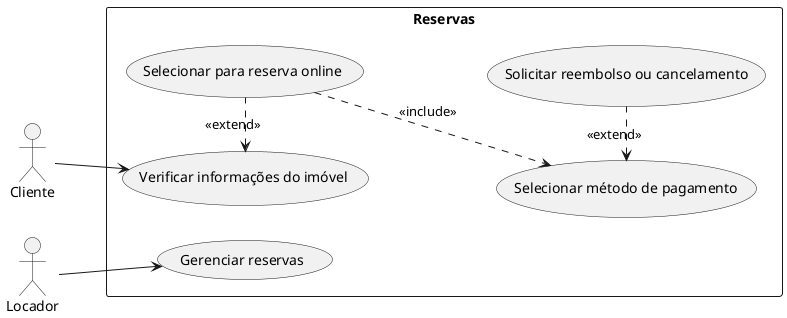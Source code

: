 @startuml
left to right direction

:Cliente: as cliente
:Locador: as locador

rectangle "Reservas"{
(Verificar informações do imóvel) as UC6
(Selecionar para reserva online) as UC7
(Selecionar método de pagamento) as UC8
(Solicitar reembolso ou cancelamento) as UC9
(Gerenciar reservas) as UC10
}

cliente --> UC6
UC6 <. UC7 : <<extend>>
UC7 -down.> UC8 : <<include>>
UC8 <. UC9 : <<extend>>
locador --> UC10

@enduml